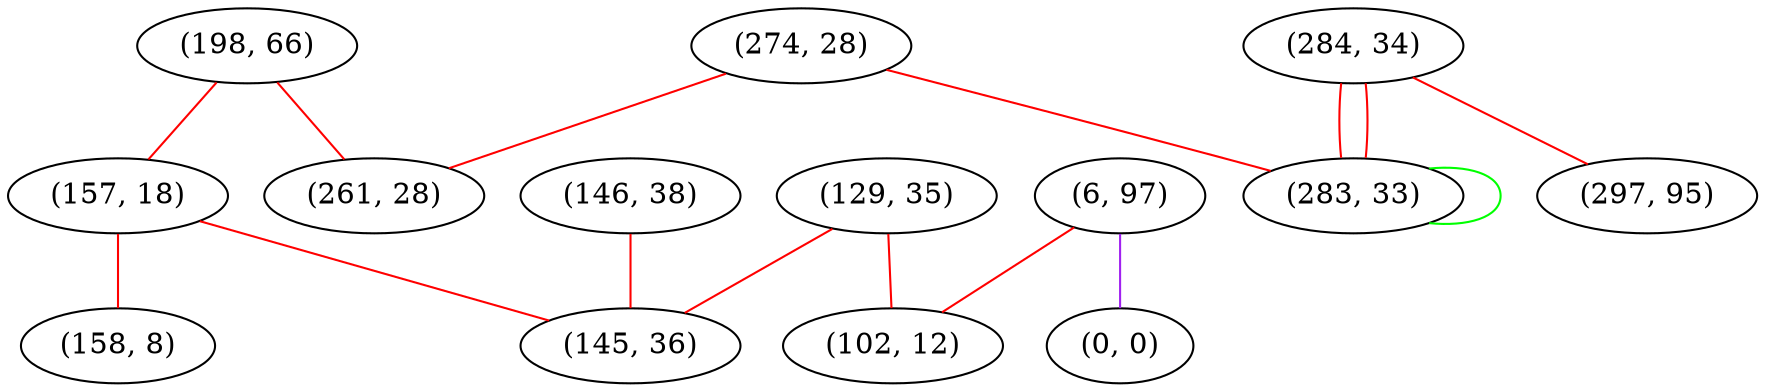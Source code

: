 graph "" {
"(198, 66)";
"(129, 35)";
"(157, 18)";
"(6, 97)";
"(158, 8)";
"(0, 0)";
"(284, 34)";
"(146, 38)";
"(274, 28)";
"(297, 95)";
"(102, 12)";
"(261, 28)";
"(283, 33)";
"(145, 36)";
"(198, 66)" -- "(261, 28)"  [color=red, key=0, weight=1];
"(198, 66)" -- "(157, 18)"  [color=red, key=0, weight=1];
"(129, 35)" -- "(102, 12)"  [color=red, key=0, weight=1];
"(129, 35)" -- "(145, 36)"  [color=red, key=0, weight=1];
"(157, 18)" -- "(158, 8)"  [color=red, key=0, weight=1];
"(157, 18)" -- "(145, 36)"  [color=red, key=0, weight=1];
"(6, 97)" -- "(102, 12)"  [color=red, key=0, weight=1];
"(6, 97)" -- "(0, 0)"  [color=purple, key=0, weight=4];
"(284, 34)" -- "(283, 33)"  [color=red, key=0, weight=1];
"(284, 34)" -- "(283, 33)"  [color=red, key=1, weight=1];
"(284, 34)" -- "(297, 95)"  [color=red, key=0, weight=1];
"(146, 38)" -- "(145, 36)"  [color=red, key=0, weight=1];
"(274, 28)" -- "(261, 28)"  [color=red, key=0, weight=1];
"(274, 28)" -- "(283, 33)"  [color=red, key=0, weight=1];
"(283, 33)" -- "(283, 33)"  [color=green, key=0, weight=2];
}
